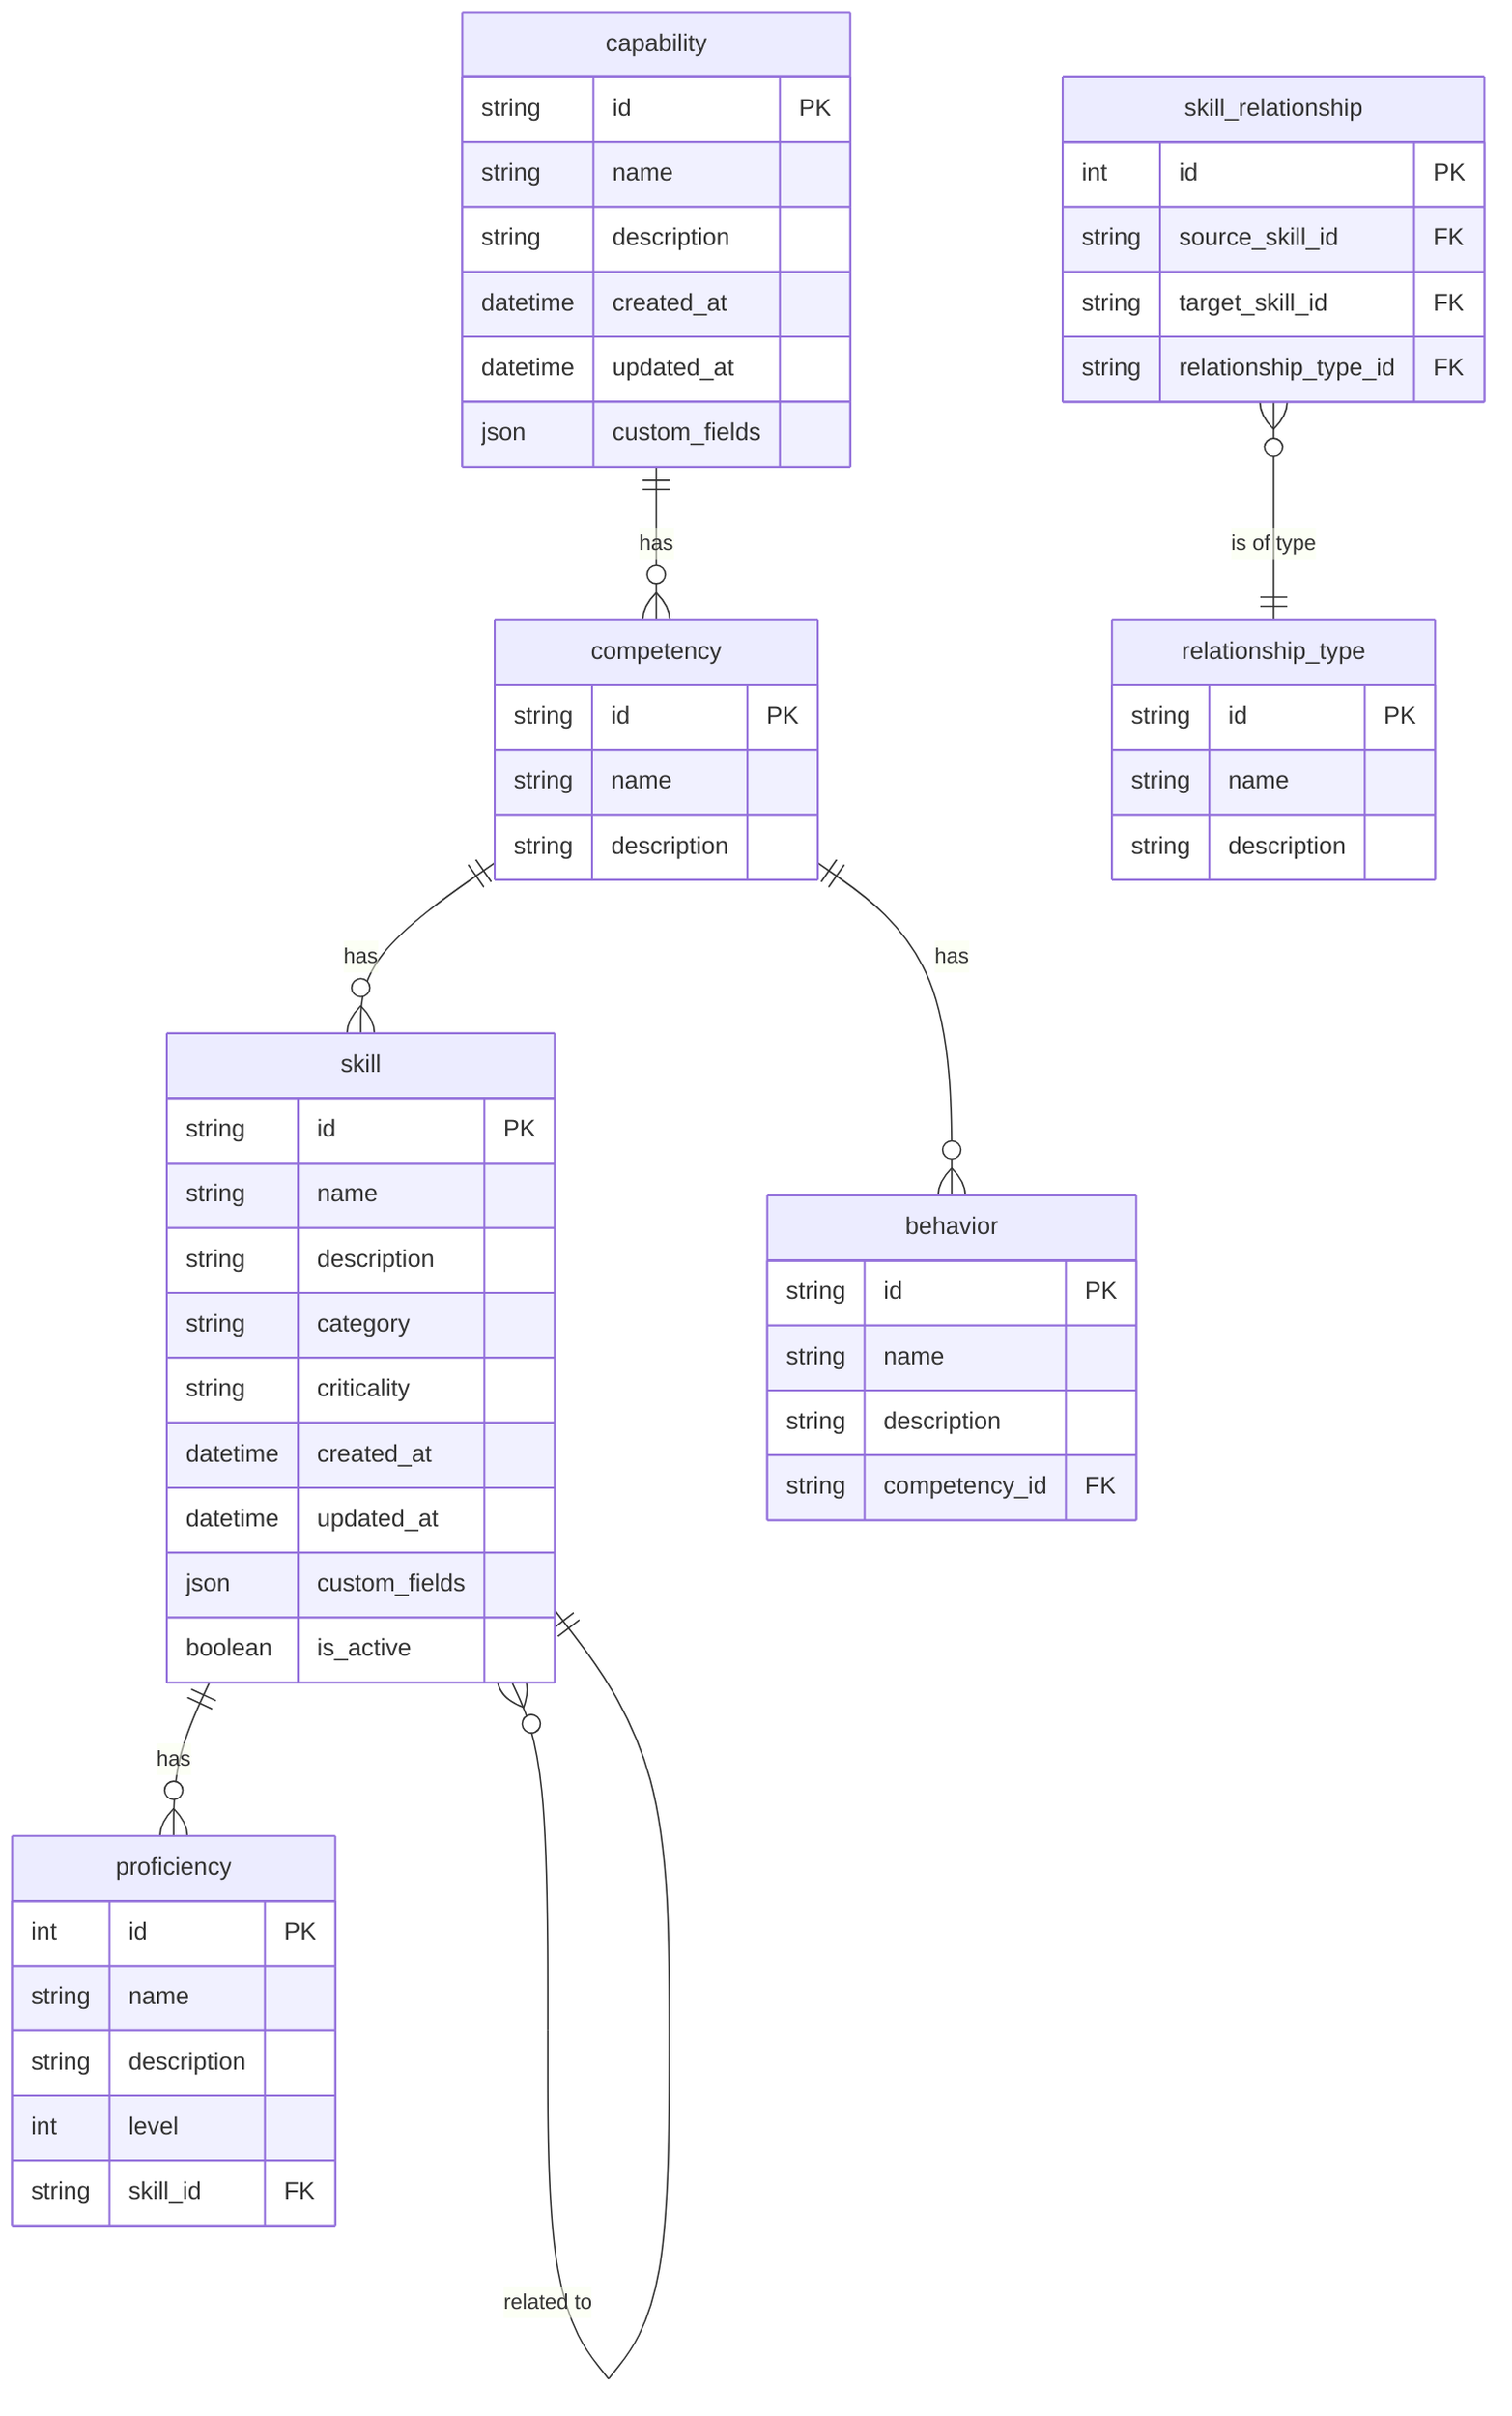 erDiagram
    capability ||--o{ competency : "has"
    competency ||--o{ skill : "has"
    competency ||--o{ behavior : "has"
    skill ||--o{ proficiency : "has"
    skill }o--|| skill : "related to"
    skill_relationship }o--|| relationship_type : "is of type"

    capability {
        string id PK
        string name
        string description
        datetime created_at
        datetime updated_at
        json custom_fields
    }

    competency {
        string id PK
        string name
        string description
    }

    skill {
        string id PK
        string name
        string description
        string category
        string criticality
        datetime created_at
        datetime updated_at
        json custom_fields
        boolean is_active
    }

    behavior {
        string id PK
        string name
        string description
        string competency_id FK
    }

    proficiency {
        int id PK
        string name
        string description
        int level
        string skill_id FK
    }

    relationship_type {
        string id PK
        string name
        string description
    }

    skill_relationship {
        int id PK
        string source_skill_id FK
        string target_skill_id FK
        string relationship_type_id FK
    }
